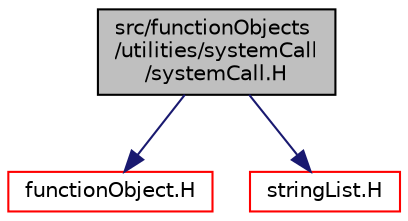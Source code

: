 digraph "src/functionObjects/utilities/systemCall/systemCall.H"
{
  bgcolor="transparent";
  edge [fontname="Helvetica",fontsize="10",labelfontname="Helvetica",labelfontsize="10"];
  node [fontname="Helvetica",fontsize="10",shape=record];
  Node0 [label="src/functionObjects\l/utilities/systemCall\l/systemCall.H",height=0.2,width=0.4,color="black", fillcolor="grey75", style="filled", fontcolor="black"];
  Node0 -> Node1 [color="midnightblue",fontsize="10",style="solid",fontname="Helvetica"];
  Node1 [label="functionObject.H",height=0.2,width=0.4,color="red",URL="$a09647.html"];
  Node0 -> Node68 [color="midnightblue",fontsize="10",style="solid",fontname="Helvetica"];
  Node68 [label="stringList.H",height=0.2,width=0.4,color="red",URL="$a13466.html"];
}
